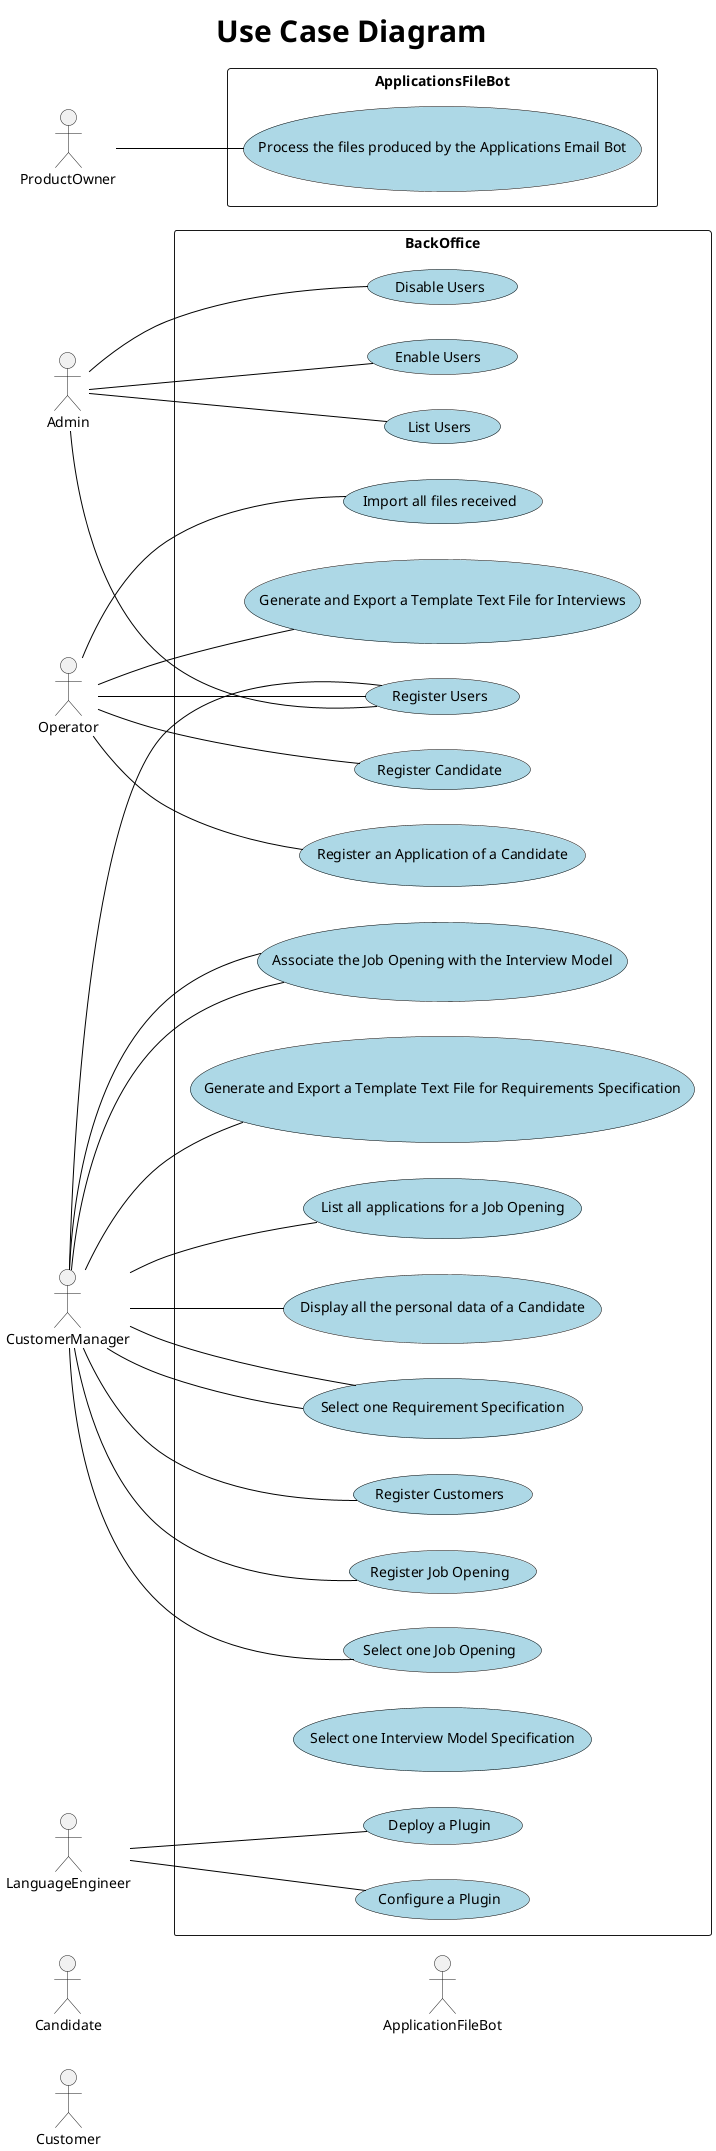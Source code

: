 @startuml

title Use Case Diagram

left to right direction

actor Admin
actor Operator
actor CustomerManager
actor LanguageEngineer
actor Candidate
actor Customer
actor ApplicationFileBot
actor ProductOwner

skinparam usecase {
    BackgroundColor LightBlue
    ArrowColor Black
    BorderColor Black
    FontColor Black
    FontSize 14
}

skinparam title {
    FontSize 30
}

rectangle BackOffice {

    'SPRINT B
    'US 1000
    usecase "Register Users" as 1000.1
    usecase "Disable Users" as 1000.2
    usecase "Enable Users " as 1000.3
    usecase "List Users" as 1000.4

    Admin -- 1000.1
    Admin -- 1000.2
    Admin -- 1000.3
    Admin -- 1000.4
    CustomerManager -- 1000.1
    Operator -- 1000.1

    'US 1001
    usecase "Register Customers" as 1001

    CustomerManager -- 1001

    'US 1002
    usecase "Register Job Opening" as 1002

    CustomerManager -- 1002

    'US 2000a
    usecase "Register Candidate" as 2000a

    Operator -- 2000a

    'US 2002
    usecase "Register an Application of a Candidate" as 2002.1
    usecase "Import all files received" as 2002.2
    Operator -- 2002.1
    Operator -- 2002.2

    'US 1005
    usecase "List all applications for a Job Opening" as 1005

    CustomerManager -- 1005

    'US 1006
    usecase "Display all the personal data of a Candidate" as 1006
    CustomerManager -- 1006

   'US 1008
    usecase "Deploy a Plugin" as 1008.1
    usecase "Configure a Plugin" as 1008.2

    LanguageEngineer -- 1008.1
    LanguageEngineer -- 1008.2

    'US 1009
    usecase "Select one Requirement Specification" as 1009.1

    CustomerManager -- 1009.1

    usecase "Select one Job Opening" as 1009.2

    CustomerManager -- 1009.2

    usecase "Associate the Job Opening with the Requirement Specification" as 1009.3

    CustomerManager -- 1009.3

   'US 1011
       usecase "Select one Interview Model Specification" as 1011.1

       CustomerManager -- 1009.1

       usecase "Associate the Job Opening with the Interview Model" as 1009.3

       CustomerManager -- 1009.3

    'US 1012
    usecase "Generate and Export a Template Text File for Requirements Specification" as 1012

    CustomerManager -- 1012


    'US 2003
    usecase "Generate and Export a Template Text File for Interviews" as 2003


    Operator -- 2003



    'SPRINT C
    'US 1013
    'usecase "Rank the candidates for a Job Opening" as BO20

    'US 1004
    'usecase "Edit a Job Opening" as BO21

    'US 2000b
    'usecase "Enable/Disable a Candidate" as BO22

    'US 1010
    'usecase "Open or Close phases of the process for a Job Opening" as BO23

    'US 1014
   ' usecase "Record the time and date for an interview" as BO24

    'US 1015
    'usecase "Verification of Requirements" as BO25

    'US 1016
    'usecase "Notify Candidates" as BO26

    'US 1017
'    usecase "Upload a Text File with the Candidate responses" as BO27
'
'    'US 1018
'    usecase "Evaluates (grades) the Interviews for a Job Opening" as BO28
'
'    'US 1019
'    usecase "Ordered list of Candidates, using the Job Interview Points (grades)" as BO29
'
'    'US 1020
'    usecase "Publish the results of the selection og Candidates for a Job Opening" as BO30
'
'    'US 1021
'    usecase "Display all the data of a Application" as BO31
'
'    'US 2004
'    usecase "Text File with the data fields (requirements)" as BO33
'
'    'US 4000
'    usecase "Top 20 of the most referenced words in the files uploaded\n by a candidate and where they are in the document" as BO34

}

/'
rectangle CandidateApp {

    'SPRINT C
    'US 3000
    usecase "List all my applications and their state" as BO35

    'US 3001
    usecase "Notified in my Application when the state of one of my applications changes" as BO36


        Candidate --- BO35
        Candidate --- BO36

}
'/

rectangle ApplicationsFileBot {

    'SPRINT B
    'US 2001
    usecase "Process the files produced by the Applications Email Bot" as 2001
    ProductOwner -- 2001

    /''SPRINT C
    'US 2001b
    usecase "Process the files produced by the Applications Email Bot" as BO32
'/

}

/'rectangle CustomerApp {

    'SPRINT C
    'US 3002
    usecase "List all my Job Openings, including Job Reference, Position, Active Since and Number of Applicants" as BO37

    'US 3003
    usecase "Notified in my Application when the state (phase) of my Job Openings changes" as BO38


        Customer --- BO37
        Customer --- BO38

}'/

@enduml